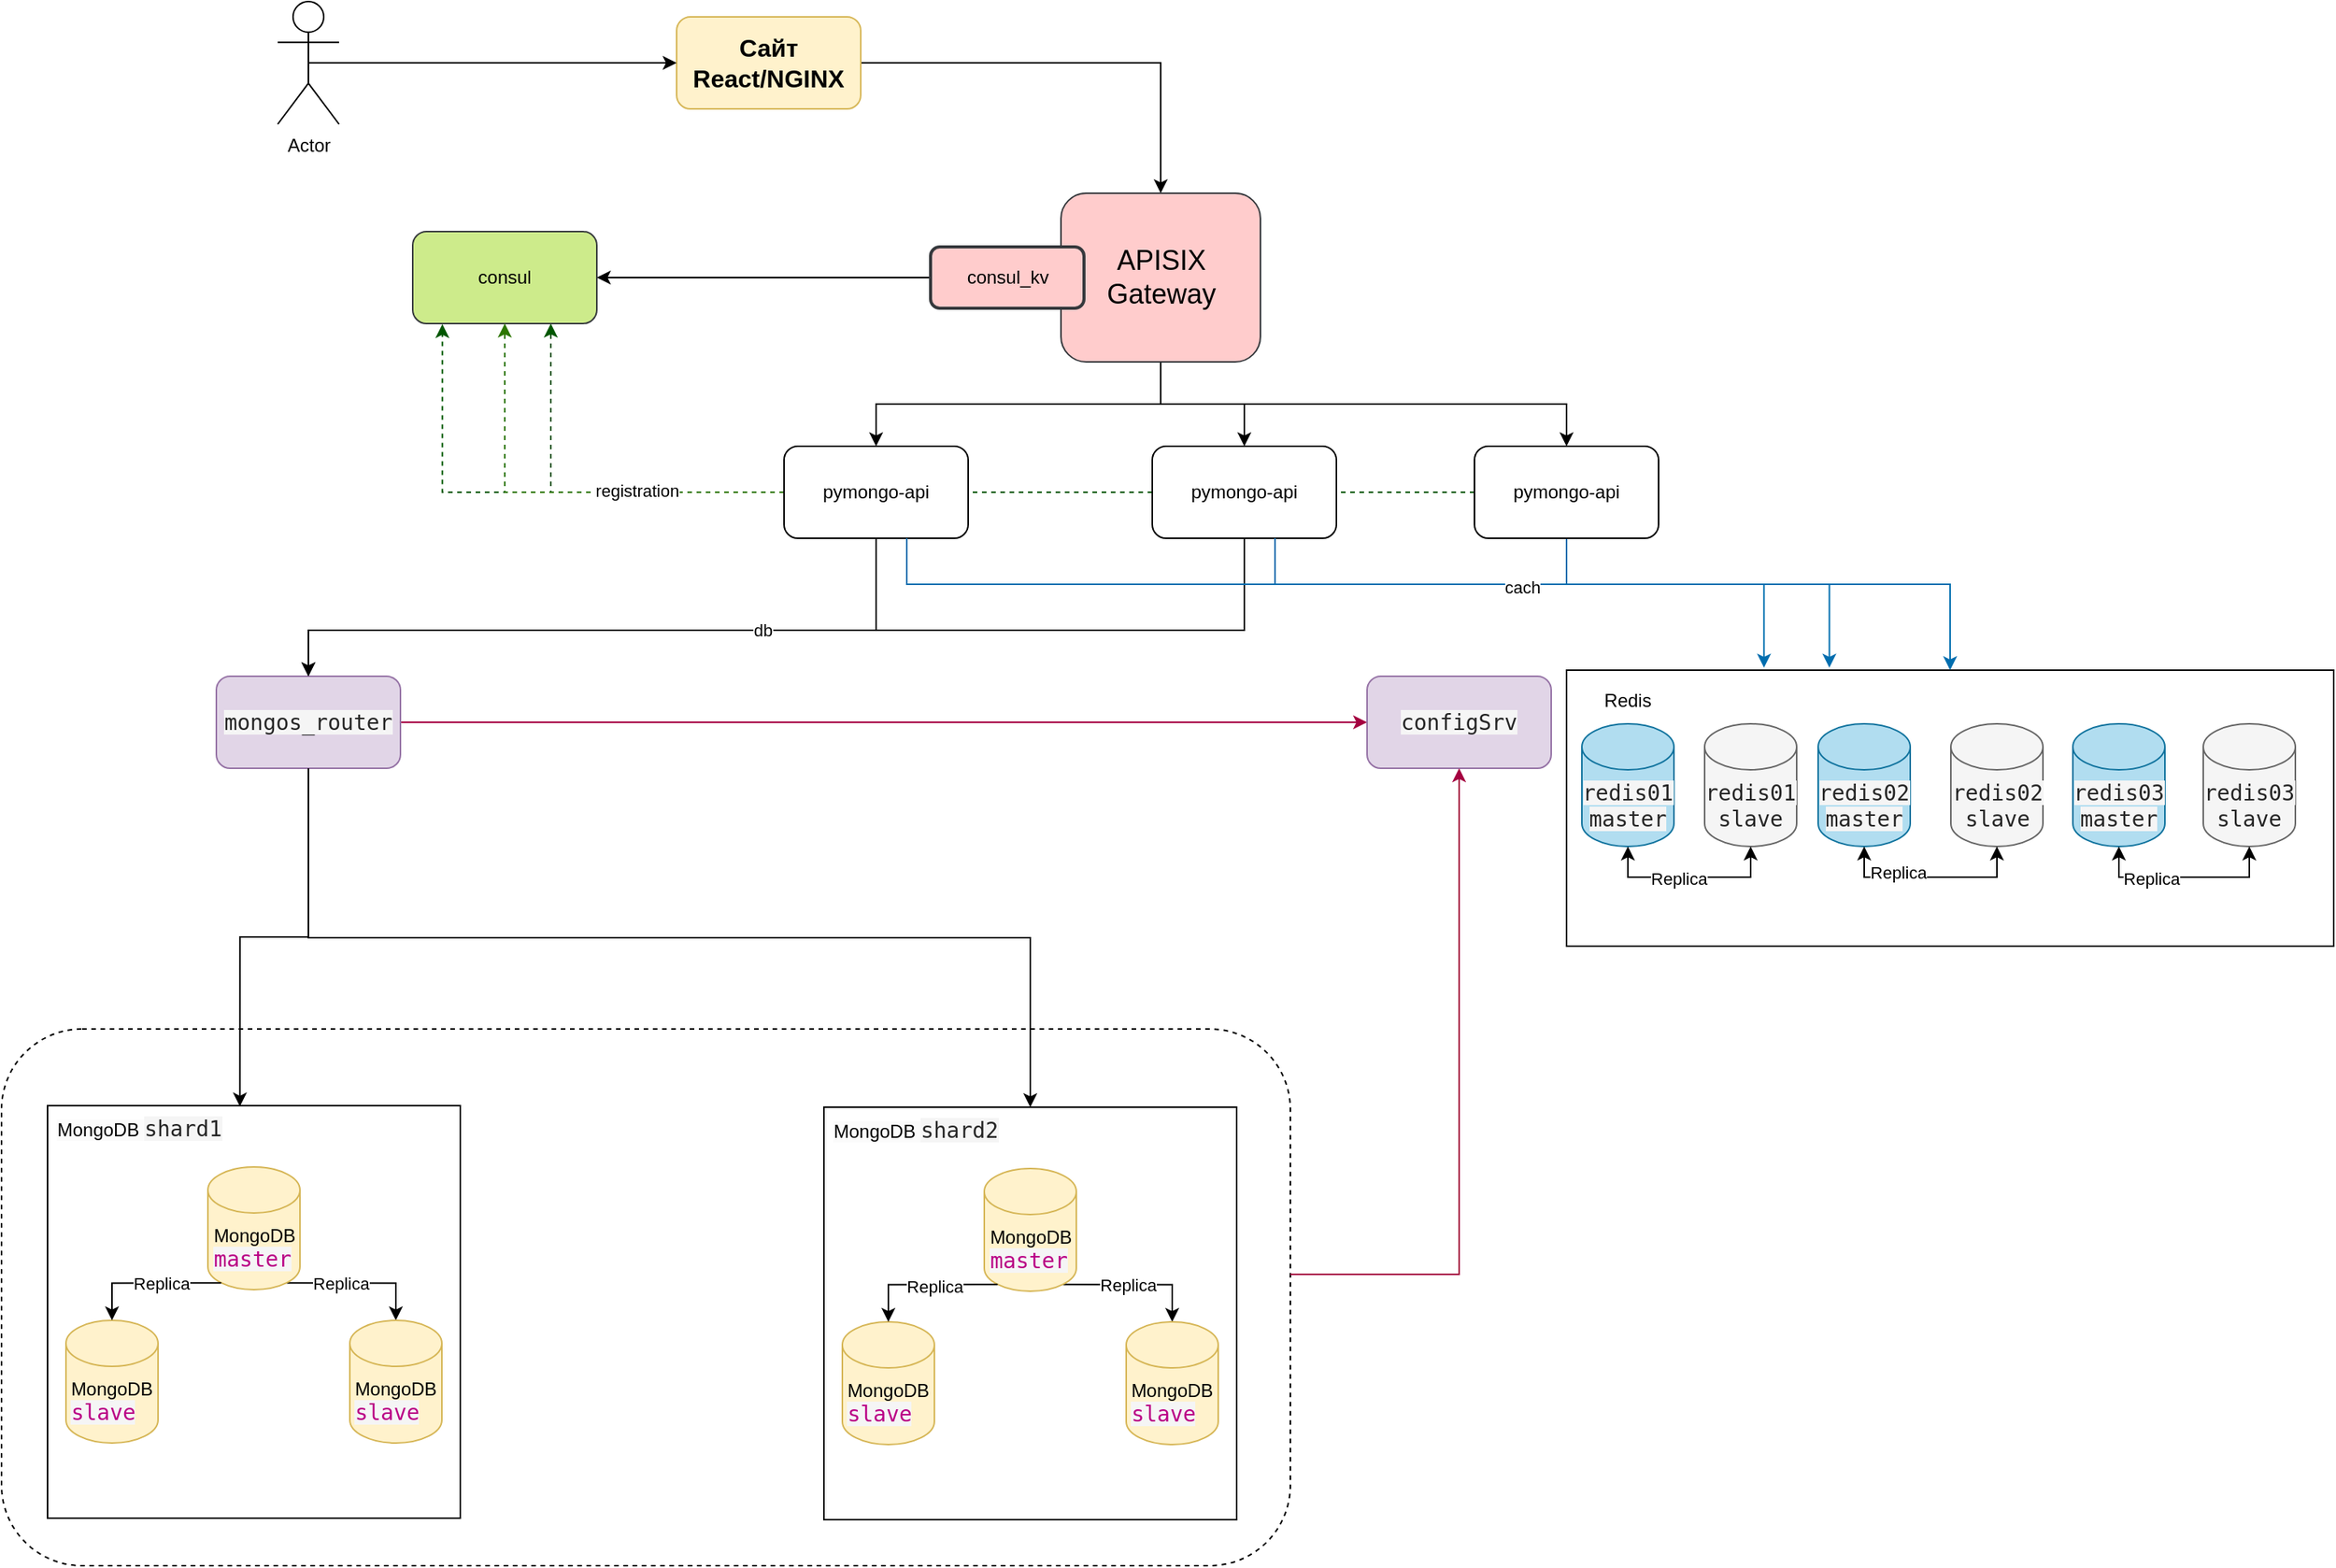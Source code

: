 <mxfile version="24.2.5" type="device">
  <diagram name="Задание 5. Service Discovery и балансировка с API Gateway" id="KWE8-HjRpRNbmHuJE9ap">
    <mxGraphModel dx="2074" dy="36" grid="1" gridSize="10" guides="1" tooltips="1" connect="1" arrows="1" fold="1" page="1" pageScale="1" pageWidth="827" pageHeight="1169" math="0" shadow="0">
      <root>
        <mxCell id="0" />
        <mxCell id="1" parent="0" />
        <mxCell id="TSQBkJ3ogUV4XWMJtMO1-18" style="edgeStyle=orthogonalEdgeStyle;rounded=0;orthogonalLoop=1;jettySize=auto;html=1;exitX=0;exitY=0.5;exitDx=0;exitDy=0;entryX=0.161;entryY=1.006;entryDx=0;entryDy=0;entryPerimeter=0;fillColor=#008a00;strokeColor=#005700;dashed=1;" edge="1" parent="1" source="TSQBkJ3ogUV4XWMJtMO1-12" target="VoNTCJjImDjjWkGCbd1Q-83">
          <mxGeometry relative="1" as="geometry" />
        </mxCell>
        <mxCell id="PmUecQSYKrMx3VrciUSt-37" style="edgeStyle=orthogonalEdgeStyle;rounded=0;orthogonalLoop=1;jettySize=auto;html=1;exitX=0;exitY=0.5;exitDx=0;exitDy=0;entryX=0.75;entryY=1;entryDx=0;entryDy=0;fillColor=#008a00;strokeColor=#005700;dashed=1;" parent="1" source="PmUecQSYKrMx3VrciUSt-27" target="VoNTCJjImDjjWkGCbd1Q-83" edge="1">
          <mxGeometry relative="1" as="geometry" />
        </mxCell>
        <mxCell id="VoNTCJjImDjjWkGCbd1Q-83" value="consul" style="rounded=1;whiteSpace=wrap;html=1;fillColor=#cdeb8b;strokeColor=#36393d;" parent="1" vertex="1">
          <mxGeometry x="358" y="1420" width="120" height="60" as="geometry" />
        </mxCell>
        <mxCell id="VoNTCJjImDjjWkGCbd1Q-88" style="edgeStyle=orthogonalEdgeStyle;rounded=0;orthogonalLoop=1;jettySize=auto;html=1;exitX=0.5;exitY=0;exitDx=0;exitDy=0;entryX=1;entryY=0.5;entryDx=0;entryDy=0;startArrow=classic;startFill=1;endArrow=none;endFill=0;" parent="1" source="VoNTCJjImDjjWkGCbd1Q-84" target="VoNTCJjImDjjWkGCbd1Q-86" edge="1">
          <mxGeometry relative="1" as="geometry" />
        </mxCell>
        <mxCell id="PmUecQSYKrMx3VrciUSt-29" style="edgeStyle=orthogonalEdgeStyle;rounded=0;orthogonalLoop=1;jettySize=auto;html=1;exitX=0.5;exitY=1;exitDx=0;exitDy=0;entryX=0.5;entryY=0;entryDx=0;entryDy=0;" parent="1" source="VoNTCJjImDjjWkGCbd1Q-84" target="PmUecQSYKrMx3VrciUSt-26" edge="1">
          <mxGeometry relative="1" as="geometry" />
        </mxCell>
        <mxCell id="PmUecQSYKrMx3VrciUSt-30" style="edgeStyle=orthogonalEdgeStyle;rounded=0;orthogonalLoop=1;jettySize=auto;html=1;exitX=0.5;exitY=1;exitDx=0;exitDy=0;entryX=0.5;entryY=0;entryDx=0;entryDy=0;" parent="1" source="VoNTCJjImDjjWkGCbd1Q-84" target="PmUecQSYKrMx3VrciUSt-27" edge="1">
          <mxGeometry relative="1" as="geometry" />
        </mxCell>
        <mxCell id="TSQBkJ3ogUV4XWMJtMO1-13" style="edgeStyle=orthogonalEdgeStyle;rounded=0;orthogonalLoop=1;jettySize=auto;html=1;exitX=0.5;exitY=1;exitDx=0;exitDy=0;entryX=0.5;entryY=0;entryDx=0;entryDy=0;" edge="1" parent="1" source="VoNTCJjImDjjWkGCbd1Q-84" target="TSQBkJ3ogUV4XWMJtMO1-12">
          <mxGeometry relative="1" as="geometry" />
        </mxCell>
        <mxCell id="VoNTCJjImDjjWkGCbd1Q-84" value="&lt;span style=&quot;font-family: &amp;quot;YS Text&amp;quot;, Arial, Helvetica, sans-serif; font-size: 18px; text-align: start; white-space-collapse: preserve;&quot;&gt;APISIX Gateway&lt;/span&gt;" style="rounded=1;whiteSpace=wrap;html=1;fillColor=#ffcccc;strokeColor=#36393d;" parent="1" vertex="1">
          <mxGeometry x="780.5" y="1395" width="130" height="110" as="geometry" />
        </mxCell>
        <mxCell id="VoNTCJjImDjjWkGCbd1Q-93" style="edgeStyle=orthogonalEdgeStyle;rounded=0;orthogonalLoop=1;jettySize=auto;html=1;exitX=0;exitY=0.5;exitDx=0;exitDy=0;entryX=1;entryY=0.5;entryDx=0;entryDy=0;" parent="1" source="VoNTCJjImDjjWkGCbd1Q-85" target="VoNTCJjImDjjWkGCbd1Q-83" edge="1">
          <mxGeometry relative="1" as="geometry" />
        </mxCell>
        <mxCell id="VoNTCJjImDjjWkGCbd1Q-85" value="consul_kv" style="rounded=1;whiteSpace=wrap;html=1;fillColor=#ffcccc;strokeColor=#36393d;strokeWidth=2;" parent="1" vertex="1">
          <mxGeometry x="695.5" y="1430" width="100" height="40" as="geometry" />
        </mxCell>
        <mxCell id="VoNTCJjImDjjWkGCbd1Q-86" value="&lt;font style=&quot;font-size: 16px;&quot;&gt;&lt;b&gt;Сайт&lt;/b&gt;&lt;/font&gt;&lt;div style=&quot;font-size: 16px;&quot;&gt;&lt;font style=&quot;font-size: 16px;&quot;&gt;&lt;b&gt;React/NGINX&lt;/b&gt;&lt;/font&gt;&lt;/div&gt;" style="rounded=1;whiteSpace=wrap;html=1;fillColor=#fff2cc;strokeColor=#d6b656;" parent="1" vertex="1">
          <mxGeometry x="530" y="1280" width="120" height="60" as="geometry" />
        </mxCell>
        <mxCell id="VoNTCJjImDjjWkGCbd1Q-95" style="edgeStyle=orthogonalEdgeStyle;rounded=0;orthogonalLoop=1;jettySize=auto;html=1;exitX=0.5;exitY=0.5;exitDx=0;exitDy=0;exitPerimeter=0;entryX=0;entryY=0.5;entryDx=0;entryDy=0;" parent="1" source="VoNTCJjImDjjWkGCbd1Q-94" target="VoNTCJjImDjjWkGCbd1Q-86" edge="1">
          <mxGeometry relative="1" as="geometry" />
        </mxCell>
        <mxCell id="VoNTCJjImDjjWkGCbd1Q-94" value="Actor" style="shape=umlActor;verticalLabelPosition=bottom;verticalAlign=top;html=1;outlineConnect=0;" parent="1" vertex="1">
          <mxGeometry x="270" y="1270" width="40" height="80" as="geometry" />
        </mxCell>
        <mxCell id="PmUecQSYKrMx3VrciUSt-1" value="" style="rounded=1;whiteSpace=wrap;html=1;dashed=1;" parent="1" vertex="1">
          <mxGeometry x="90" y="1940" width="840" height="350" as="geometry" />
        </mxCell>
        <mxCell id="PmUecQSYKrMx3VrciUSt-2" value="" style="whiteSpace=wrap;html=1;aspect=fixed;" parent="1" vertex="1">
          <mxGeometry x="626" y="1991" width="269" height="269" as="geometry" />
        </mxCell>
        <mxCell id="PmUecQSYKrMx3VrciUSt-3" value="" style="whiteSpace=wrap;html=1;aspect=fixed;" parent="1" vertex="1">
          <mxGeometry x="120" y="1990" width="269" height="269" as="geometry" />
        </mxCell>
        <mxCell id="PmUecQSYKrMx3VrciUSt-4" style="edgeStyle=orthogonalEdgeStyle;rounded=0;orthogonalLoop=1;jettySize=auto;html=1;exitX=1;exitY=0.5;exitDx=0;exitDy=0;fillColor=#d80073;strokeColor=#A50040;" parent="1" source="PmUecQSYKrMx3VrciUSt-6" target="PmUecQSYKrMx3VrciUSt-7" edge="1">
          <mxGeometry relative="1" as="geometry" />
        </mxCell>
        <mxCell id="PmUecQSYKrMx3VrciUSt-5" style="edgeStyle=orthogonalEdgeStyle;rounded=0;orthogonalLoop=1;jettySize=auto;html=1;exitX=0.5;exitY=1;exitDx=0;exitDy=0;entryX=0.5;entryY=0;entryDx=0;entryDy=0;" parent="1" source="PmUecQSYKrMx3VrciUSt-6" target="PmUecQSYKrMx3VrciUSt-2" edge="1">
          <mxGeometry relative="1" as="geometry" />
        </mxCell>
        <mxCell id="PmUecQSYKrMx3VrciUSt-6" value="&lt;span style=&quot;color: rgba(0, 0, 0, 0.85); font-family: Menlo, &amp;quot;Ubuntu Mono&amp;quot;, consolas, source-code-pro, monospace; font-size: 14px; text-align: start; white-space: pre; background-color: rgb(245, 245, 245);&quot;&gt;mongos_router&lt;/span&gt;" style="rounded=1;whiteSpace=wrap;html=1;fillColor=#e1d5e7;strokeColor=#9673a6;" parent="1" vertex="1">
          <mxGeometry x="230" y="1710" width="120" height="60" as="geometry" />
        </mxCell>
        <mxCell id="PmUecQSYKrMx3VrciUSt-7" value="&lt;span style=&quot;color: rgba(0, 0, 0, 0.85); font-family: Menlo, &amp;quot;Ubuntu Mono&amp;quot;, consolas, source-code-pro, monospace; font-size: 14px; text-align: start; white-space: pre; background-color: rgb(245, 245, 245);&quot;&gt;configSrv&lt;/span&gt;" style="rounded=1;whiteSpace=wrap;html=1;fillColor=#e1d5e7;strokeColor=#9673a6;" parent="1" vertex="1">
          <mxGeometry x="980" y="1710" width="120" height="60" as="geometry" />
        </mxCell>
        <mxCell id="PmUecQSYKrMx3VrciUSt-8" value="&lt;br&gt;&lt;br style=&quot;forced-color-adjust: none; color: rgb(0, 0, 0); font-family: Helvetica; font-size: 12px; font-style: normal; font-variant-ligatures: normal; font-variant-caps: normal; font-weight: 400; letter-spacing: normal; orphans: 2; text-align: center; text-indent: 0px; text-transform: none; widows: 2; word-spacing: 0px; -webkit-text-stroke-width: 0px; white-space: normal; background-color: rgb(251, 251, 251); text-decoration-thickness: initial; text-decoration-style: initial; text-decoration-color: initial;&quot;&gt;&lt;span style=&quot;forced-color-adjust: none; color: rgb(0, 0, 0); font-family: Helvetica; font-size: 12px; font-style: normal; font-variant-ligatures: normal; font-variant-caps: normal; font-weight: 400; letter-spacing: normal; orphans: 2; text-align: center; text-indent: 0px; text-transform: none; widows: 2; word-spacing: 0px; -webkit-text-stroke-width: 0px; white-space: normal; text-decoration-thickness: initial; text-decoration-style: initial; text-decoration-color: initial; background-color: rgb(251, 251, 251); float: none; display: inline !important;&quot;&gt;MongoDB&amp;nbsp;&lt;span style=&quot;background-color: rgb(245, 245, 245); color: rgba(0, 0, 0, 0.85); font-family: Menlo, &amp;quot;Ubuntu Mono&amp;quot;, consolas, source-code-pro, monospace; font-size: 14px; text-align: start; white-space: pre;&quot;&gt;shard1&lt;/span&gt;&lt;br&gt;&lt;/span&gt;&lt;br style=&quot;forced-color-adjust: none; color: rgb(0, 0, 0); font-family: Helvetica; font-size: 12px; font-style: normal; font-variant-ligatures: normal; font-variant-caps: normal; font-weight: 400; letter-spacing: normal; orphans: 2; text-align: center; text-indent: 0px; text-transform: none; widows: 2; word-spacing: 0px; -webkit-text-stroke-width: 0px; white-space: normal; background-color: rgb(251, 251, 251); text-decoration-thickness: initial; text-decoration-style: initial; text-decoration-color: initial;&quot;&gt;&lt;div&gt;&lt;br/&gt;&lt;/div&gt;" style="text;html=1;align=center;verticalAlign=middle;whiteSpace=wrap;rounded=0;" parent="1" vertex="1">
          <mxGeometry x="150" y="1990" width="60" height="30" as="geometry" />
        </mxCell>
        <mxCell id="PmUecQSYKrMx3VrciUSt-9" style="edgeStyle=orthogonalEdgeStyle;rounded=0;orthogonalLoop=1;jettySize=auto;html=1;exitX=0.855;exitY=1;exitDx=0;exitDy=-4.35;exitPerimeter=0;" parent="1" source="PmUecQSYKrMx3VrciUSt-11" target="PmUecQSYKrMx3VrciUSt-12" edge="1">
          <mxGeometry relative="1" as="geometry" />
        </mxCell>
        <mxCell id="PmUecQSYKrMx3VrciUSt-10" value="Replica" style="edgeLabel;html=1;align=center;verticalAlign=middle;resizable=0;points=[];" parent="PmUecQSYKrMx3VrciUSt-9" vertex="1" connectable="0">
          <mxGeometry x="-0.263" relative="1" as="geometry">
            <mxPoint as="offset" />
          </mxGeometry>
        </mxCell>
        <mxCell id="PmUecQSYKrMx3VrciUSt-11" value="MongoDB&lt;div style=&quot;text-align: start;&quot;&gt;&lt;font face=&quot;Menlo, Ubuntu Mono, consolas, source-code-pro, monospace&quot; color=&quot;rgba(0, 0, 0, 0.85)&quot;&gt;&lt;span style=&quot;font-size: 14px; white-space: pre; background-color: rgb(245, 245, 245);&quot;&gt;master&lt;/span&gt;&lt;/font&gt;&lt;/div&gt;" style="shape=cylinder3;whiteSpace=wrap;html=1;boundedLbl=1;backgroundOutline=1;size=15;fillColor=#fff2cc;strokeColor=#d6b656;" parent="1" vertex="1">
          <mxGeometry x="224.5" y="2030" width="60" height="80" as="geometry" />
        </mxCell>
        <mxCell id="PmUecQSYKrMx3VrciUSt-12" value="MongoDB&lt;div style=&quot;text-align: start;&quot;&gt;&lt;font face=&quot;Menlo, Ubuntu Mono, consolas, source-code-pro, monospace&quot; color=&quot;rgba(0, 0, 0, 0.85)&quot;&gt;&lt;span style=&quot;font-size: 14px; white-space: pre; background-color: rgb(245, 245, 245);&quot;&gt;slave&lt;/span&gt;&lt;/font&gt;&lt;/div&gt;" style="shape=cylinder3;whiteSpace=wrap;html=1;boundedLbl=1;backgroundOutline=1;size=15;fillColor=#fff2cc;strokeColor=#d6b656;" parent="1" vertex="1">
          <mxGeometry x="317" y="2130" width="60" height="80" as="geometry" />
        </mxCell>
        <mxCell id="PmUecQSYKrMx3VrciUSt-13" value="MongoDB&lt;div style=&quot;text-align: start;&quot;&gt;&lt;font face=&quot;Menlo, Ubuntu Mono, consolas, source-code-pro, monospace&quot; color=&quot;rgba(0, 0, 0, 0.85)&quot;&gt;&lt;span style=&quot;font-size: 14px; white-space: pre; background-color: rgb(245, 245, 245);&quot;&gt;slave&lt;/span&gt;&lt;/font&gt;&lt;/div&gt;" style="shape=cylinder3;whiteSpace=wrap;html=1;boundedLbl=1;backgroundOutline=1;size=15;fillColor=#fff2cc;strokeColor=#d6b656;" parent="1" vertex="1">
          <mxGeometry x="132" y="2130" width="60" height="80" as="geometry" />
        </mxCell>
        <mxCell id="PmUecQSYKrMx3VrciUSt-14" style="edgeStyle=orthogonalEdgeStyle;rounded=0;orthogonalLoop=1;jettySize=auto;html=1;exitX=0.145;exitY=1;exitDx=0;exitDy=-4.35;exitPerimeter=0;entryX=0.5;entryY=0;entryDx=0;entryDy=0;entryPerimeter=0;" parent="1" source="PmUecQSYKrMx3VrciUSt-11" target="PmUecQSYKrMx3VrciUSt-13" edge="1">
          <mxGeometry relative="1" as="geometry" />
        </mxCell>
        <mxCell id="PmUecQSYKrMx3VrciUSt-15" value="Replica" style="edgeLabel;html=1;align=center;verticalAlign=middle;resizable=0;points=[];" parent="PmUecQSYKrMx3VrciUSt-14" vertex="1" connectable="0">
          <mxGeometry x="-0.179" relative="1" as="geometry">
            <mxPoint as="offset" />
          </mxGeometry>
        </mxCell>
        <mxCell id="PmUecQSYKrMx3VrciUSt-16" value="&lt;br&gt;&lt;br style=&quot;forced-color-adjust: none; color: rgb(0, 0, 0); font-family: Helvetica; font-size: 12px; font-style: normal; font-variant-ligatures: normal; font-variant-caps: normal; font-weight: 400; letter-spacing: normal; orphans: 2; text-align: center; text-indent: 0px; text-transform: none; widows: 2; word-spacing: 0px; -webkit-text-stroke-width: 0px; white-space: normal; background-color: rgb(251, 251, 251); text-decoration-thickness: initial; text-decoration-style: initial; text-decoration-color: initial;&quot;&gt;&lt;span style=&quot;forced-color-adjust: none; color: rgb(0, 0, 0); font-family: Helvetica; font-size: 12px; font-style: normal; font-variant-ligatures: normal; font-variant-caps: normal; font-weight: 400; letter-spacing: normal; orphans: 2; text-align: center; text-indent: 0px; text-transform: none; widows: 2; word-spacing: 0px; -webkit-text-stroke-width: 0px; white-space: normal; text-decoration-thickness: initial; text-decoration-style: initial; text-decoration-color: initial; background-color: rgb(251, 251, 251); float: none; display: inline !important;&quot;&gt;MongoDB&amp;nbsp;&lt;span style=&quot;background-color: rgb(245, 245, 245); color: rgba(0, 0, 0, 0.85); font-family: Menlo, &amp;quot;Ubuntu Mono&amp;quot;, consolas, source-code-pro, monospace; font-size: 14px; text-align: start; white-space: pre;&quot;&gt;shard2&lt;/span&gt;&lt;br&gt;&lt;/span&gt;&lt;br style=&quot;forced-color-adjust: none; color: rgb(0, 0, 0); font-family: Helvetica; font-size: 12px; font-style: normal; font-variant-ligatures: normal; font-variant-caps: normal; font-weight: 400; letter-spacing: normal; orphans: 2; text-align: center; text-indent: 0px; text-transform: none; widows: 2; word-spacing: 0px; -webkit-text-stroke-width: 0px; white-space: normal; background-color: rgb(251, 251, 251); text-decoration-thickness: initial; text-decoration-style: initial; text-decoration-color: initial;&quot;&gt;&lt;div&gt;&lt;br&gt;&lt;/div&gt;" style="text;html=1;align=center;verticalAlign=middle;whiteSpace=wrap;rounded=0;" parent="1" vertex="1">
          <mxGeometry x="656" y="1991" width="60" height="30" as="geometry" />
        </mxCell>
        <mxCell id="PmUecQSYKrMx3VrciUSt-17" style="edgeStyle=orthogonalEdgeStyle;rounded=0;orthogonalLoop=1;jettySize=auto;html=1;exitX=0.855;exitY=1;exitDx=0;exitDy=-4.35;exitPerimeter=0;" parent="1" source="PmUecQSYKrMx3VrciUSt-19" target="PmUecQSYKrMx3VrciUSt-20" edge="1">
          <mxGeometry relative="1" as="geometry" />
        </mxCell>
        <mxCell id="PmUecQSYKrMx3VrciUSt-18" value="Replica" style="edgeLabel;html=1;align=center;verticalAlign=middle;resizable=0;points=[];" parent="PmUecQSYKrMx3VrciUSt-17" vertex="1" connectable="0">
          <mxGeometry x="-0.116" relative="1" as="geometry">
            <mxPoint as="offset" />
          </mxGeometry>
        </mxCell>
        <mxCell id="PmUecQSYKrMx3VrciUSt-19" value="MongoDB&lt;div style=&quot;text-align: start;&quot;&gt;&lt;font face=&quot;Menlo, Ubuntu Mono, consolas, source-code-pro, monospace&quot; color=&quot;rgba(0, 0, 0, 0.85)&quot;&gt;&lt;span style=&quot;font-size: 14px; white-space: pre; background-color: rgb(245, 245, 245);&quot;&gt;master&lt;/span&gt;&lt;/font&gt;&lt;/div&gt;" style="shape=cylinder3;whiteSpace=wrap;html=1;boundedLbl=1;backgroundOutline=1;size=15;fillColor=#fff2cc;strokeColor=#d6b656;" parent="1" vertex="1">
          <mxGeometry x="730.5" y="2031" width="60" height="80" as="geometry" />
        </mxCell>
        <mxCell id="PmUecQSYKrMx3VrciUSt-20" value="MongoDB&lt;div style=&quot;text-align: start;&quot;&gt;&lt;font face=&quot;Menlo, Ubuntu Mono, consolas, source-code-pro, monospace&quot; color=&quot;rgba(0, 0, 0, 0.85)&quot;&gt;&lt;span style=&quot;font-size: 14px; white-space: pre; background-color: rgb(245, 245, 245);&quot;&gt;slave&lt;/span&gt;&lt;/font&gt;&lt;/div&gt;" style="shape=cylinder3;whiteSpace=wrap;html=1;boundedLbl=1;backgroundOutline=1;size=15;fillColor=#fff2cc;strokeColor=#d6b656;" parent="1" vertex="1">
          <mxGeometry x="823" y="2131" width="60" height="80" as="geometry" />
        </mxCell>
        <mxCell id="PmUecQSYKrMx3VrciUSt-21" value="MongoDB&lt;div style=&quot;text-align: start;&quot;&gt;&lt;font face=&quot;Menlo, Ubuntu Mono, consolas, source-code-pro, monospace&quot; color=&quot;rgba(0, 0, 0, 0.85)&quot;&gt;&lt;span style=&quot;font-size: 14px; white-space: pre; background-color: rgb(245, 245, 245);&quot;&gt;slave&lt;/span&gt;&lt;/font&gt;&lt;/div&gt;" style="shape=cylinder3;whiteSpace=wrap;html=1;boundedLbl=1;backgroundOutline=1;size=15;fillColor=#fff2cc;strokeColor=#d6b656;" parent="1" vertex="1">
          <mxGeometry x="638" y="2131" width="60" height="80" as="geometry" />
        </mxCell>
        <mxCell id="PmUecQSYKrMx3VrciUSt-22" style="edgeStyle=orthogonalEdgeStyle;rounded=0;orthogonalLoop=1;jettySize=auto;html=1;exitX=0.145;exitY=1;exitDx=0;exitDy=-4.35;exitPerimeter=0;entryX=0.5;entryY=0;entryDx=0;entryDy=0;entryPerimeter=0;" parent="1" source="PmUecQSYKrMx3VrciUSt-19" target="PmUecQSYKrMx3VrciUSt-21" edge="1">
          <mxGeometry relative="1" as="geometry" />
        </mxCell>
        <mxCell id="PmUecQSYKrMx3VrciUSt-23" value="Replica" style="edgeLabel;html=1;align=center;verticalAlign=middle;resizable=0;points=[];" parent="PmUecQSYKrMx3VrciUSt-22" vertex="1" connectable="0">
          <mxGeometry x="-0.137" y="1" relative="1" as="geometry">
            <mxPoint as="offset" />
          </mxGeometry>
        </mxCell>
        <mxCell id="PmUecQSYKrMx3VrciUSt-24" style="edgeStyle=orthogonalEdgeStyle;rounded=0;orthogonalLoop=1;jettySize=auto;html=1;exitX=0.5;exitY=1;exitDx=0;exitDy=0;entryX=0.466;entryY=0.002;entryDx=0;entryDy=0;entryPerimeter=0;" parent="1" source="PmUecQSYKrMx3VrciUSt-6" target="PmUecQSYKrMx3VrciUSt-3" edge="1">
          <mxGeometry relative="1" as="geometry" />
        </mxCell>
        <mxCell id="PmUecQSYKrMx3VrciUSt-25" style="edgeStyle=orthogonalEdgeStyle;rounded=0;orthogonalLoop=1;jettySize=auto;html=1;exitX=1;exitY=0.457;exitDx=0;exitDy=0;fillColor=#d80073;strokeColor=#A50040;exitPerimeter=0;entryX=0.5;entryY=1;entryDx=0;entryDy=0;" parent="1" source="PmUecQSYKrMx3VrciUSt-1" target="PmUecQSYKrMx3VrciUSt-7" edge="1">
          <mxGeometry relative="1" as="geometry">
            <mxPoint x="956" y="2100" as="sourcePoint" />
            <mxPoint x="1586" y="2100" as="targetPoint" />
          </mxGeometry>
        </mxCell>
        <mxCell id="PmUecQSYKrMx3VrciUSt-31" style="edgeStyle=orthogonalEdgeStyle;rounded=0;orthogonalLoop=1;jettySize=auto;html=1;exitX=0.5;exitY=1;exitDx=0;exitDy=0;entryX=0.5;entryY=0;entryDx=0;entryDy=0;" parent="1" source="PmUecQSYKrMx3VrciUSt-26" target="PmUecQSYKrMx3VrciUSt-6" edge="1">
          <mxGeometry relative="1" as="geometry">
            <Array as="points">
              <mxPoint x="660" y="1680" />
              <mxPoint x="290" y="1680" />
            </Array>
          </mxGeometry>
        </mxCell>
        <mxCell id="PmUecQSYKrMx3VrciUSt-36" style="edgeStyle=orthogonalEdgeStyle;rounded=0;orthogonalLoop=1;jettySize=auto;html=1;exitX=0;exitY=0.5;exitDx=0;exitDy=0;entryX=0.5;entryY=1;entryDx=0;entryDy=0;fillColor=#60a917;strokeColor=#2D7600;dashed=1;" parent="1" source="PmUecQSYKrMx3VrciUSt-26" target="VoNTCJjImDjjWkGCbd1Q-83" edge="1">
          <mxGeometry relative="1" as="geometry" />
        </mxCell>
        <mxCell id="PmUecQSYKrMx3VrciUSt-40" value="registration" style="edgeLabel;html=1;align=center;verticalAlign=middle;resizable=0;points=[];" parent="PmUecQSYKrMx3VrciUSt-36" vertex="1" connectable="0">
          <mxGeometry x="-0.343" y="-1" relative="1" as="geometry">
            <mxPoint as="offset" />
          </mxGeometry>
        </mxCell>
        <mxCell id="PmUecQSYKrMx3VrciUSt-26" value="pymongo-api" style="rounded=1;whiteSpace=wrap;html=1;" parent="1" vertex="1">
          <mxGeometry x="600" y="1560" width="120" height="60" as="geometry" />
        </mxCell>
        <mxCell id="PmUecQSYKrMx3VrciUSt-32" style="edgeStyle=orthogonalEdgeStyle;rounded=0;orthogonalLoop=1;jettySize=auto;html=1;exitX=0.5;exitY=1;exitDx=0;exitDy=0;entryX=0.5;entryY=0;entryDx=0;entryDy=0;" parent="1" source="PmUecQSYKrMx3VrciUSt-27" target="PmUecQSYKrMx3VrciUSt-6" edge="1">
          <mxGeometry relative="1" as="geometry">
            <Array as="points">
              <mxPoint x="900" y="1680" />
              <mxPoint x="290" y="1680" />
            </Array>
          </mxGeometry>
        </mxCell>
        <mxCell id="PmUecQSYKrMx3VrciUSt-39" value="db" style="edgeLabel;html=1;align=center;verticalAlign=middle;resizable=0;points=[];" parent="PmUecQSYKrMx3VrciUSt-32" vertex="1" connectable="0">
          <mxGeometry x="0.069" relative="1" as="geometry">
            <mxPoint as="offset" />
          </mxGeometry>
        </mxCell>
        <mxCell id="PmUecQSYKrMx3VrciUSt-27" value="pymongo-api" style="rounded=1;whiteSpace=wrap;html=1;" parent="1" vertex="1">
          <mxGeometry x="840" y="1560" width="120" height="60" as="geometry" />
        </mxCell>
        <mxCell id="PmUecQSYKrMx3VrciUSt-33" style="edgeStyle=orthogonalEdgeStyle;rounded=0;orthogonalLoop=1;jettySize=auto;html=1;entryX=0.855;entryY=0;entryDx=0;entryDy=4.35;entryPerimeter=0;fillColor=#1ba1e2;strokeColor=#006EAF;" parent="1" edge="1">
          <mxGeometry relative="1" as="geometry">
            <mxPoint x="920" y="1620" as="sourcePoint" />
            <Array as="points">
              <mxPoint x="920" y="1650" />
              <mxPoint x="1281" y="1650" />
            </Array>
            <mxPoint x="1281.3" y="1704.35" as="targetPoint" />
          </mxGeometry>
        </mxCell>
        <mxCell id="PmUecQSYKrMx3VrciUSt-34" style="edgeStyle=orthogonalEdgeStyle;rounded=0;orthogonalLoop=1;jettySize=auto;html=1;entryX=0.145;entryY=0;entryDx=0;entryDy=4.35;entryPerimeter=0;fillColor=#1ba1e2;strokeColor=#006EAF;" parent="1" edge="1">
          <mxGeometry relative="1" as="geometry">
            <mxPoint x="680" y="1620" as="sourcePoint" />
            <Array as="points">
              <mxPoint x="680" y="1620" />
              <mxPoint x="680" y="1650" />
              <mxPoint x="1239" y="1650" />
            </Array>
            <mxPoint x="1238.7" y="1704.35" as="targetPoint" />
          </mxGeometry>
        </mxCell>
        <mxCell id="PmUecQSYKrMx3VrciUSt-38" value="cach" style="edgeLabel;html=1;align=center;verticalAlign=middle;resizable=0;points=[];" parent="PmUecQSYKrMx3VrciUSt-34" vertex="1" connectable="0">
          <mxGeometry x="0.341" y="-2" relative="1" as="geometry">
            <mxPoint as="offset" />
          </mxGeometry>
        </mxCell>
        <mxCell id="TSQBkJ3ogUV4XWMJtMO1-1" value="" style="rounded=0;whiteSpace=wrap;html=1;" vertex="1" parent="1">
          <mxGeometry x="1110" y="1706" width="500" height="180" as="geometry" />
        </mxCell>
        <mxCell id="TSQBkJ3ogUV4XWMJtMO1-2" value="&lt;span style=&quot;color: rgba(0, 0, 0, 0.85); font-family: Menlo, &amp;quot;Ubuntu Mono&amp;quot;, consolas, source-code-pro, monospace; font-size: 14px; text-align: start; white-space: pre; background-color: rgb(245, 245, 245);&quot;&gt;redis01&lt;/span&gt;&lt;div&gt;&lt;span style=&quot;color: rgba(0, 0, 0, 0.85); font-family: Menlo, &amp;quot;Ubuntu Mono&amp;quot;, consolas, source-code-pro, monospace; font-size: 14px; text-align: start; white-space: pre; background-color: rgb(245, 245, 245);&quot;&gt;master&lt;/span&gt;&lt;/div&gt;" style="shape=cylinder3;whiteSpace=wrap;html=1;boundedLbl=1;backgroundOutline=1;size=15;fillColor=#b1ddf0;strokeColor=#10739e;" vertex="1" parent="1">
          <mxGeometry x="1120" y="1741" width="60" height="80" as="geometry" />
        </mxCell>
        <mxCell id="TSQBkJ3ogUV4XWMJtMO1-3" value="&lt;span style=&quot;color: rgba(0, 0, 0, 0.85); font-family: Menlo, &amp;quot;Ubuntu Mono&amp;quot;, consolas, source-code-pro, monospace; font-size: 14px; text-align: start; white-space: pre; background-color: rgb(245, 245, 245);&quot;&gt;redis02&lt;/span&gt;&lt;div&gt;&lt;span style=&quot;color: rgba(0, 0, 0, 0.85); font-family: Menlo, &amp;quot;Ubuntu Mono&amp;quot;, consolas, source-code-pro, monospace; font-size: 14px; text-align: start; white-space: pre; background-color: rgb(245, 245, 245);&quot;&gt;master&lt;/span&gt;&lt;/div&gt;" style="shape=cylinder3;whiteSpace=wrap;html=1;boundedLbl=1;backgroundOutline=1;size=15;fillColor=#b1ddf0;strokeColor=#10739e;" vertex="1" parent="1">
          <mxGeometry x="1274" y="1741" width="60" height="80" as="geometry" />
        </mxCell>
        <mxCell id="TSQBkJ3ogUV4XWMJtMO1-4" value="&lt;span style=&quot;color: rgba(0, 0, 0, 0.85); font-family: Menlo, &amp;quot;Ubuntu Mono&amp;quot;, consolas, source-code-pro, monospace; font-size: 14px; text-align: start; white-space: pre; background-color: rgb(245, 245, 245);&quot;&gt;redis01&lt;/span&gt;&lt;div&gt;&lt;span style=&quot;color: rgba(0, 0, 0, 0.85); font-family: Menlo, &amp;quot;Ubuntu Mono&amp;quot;, consolas, source-code-pro, monospace; font-size: 14px; text-align: start; white-space: pre; background-color: rgb(245, 245, 245);&quot;&gt;slave&lt;/span&gt;&lt;/div&gt;" style="shape=cylinder3;whiteSpace=wrap;html=1;boundedLbl=1;backgroundOutline=1;size=15;fillColor=#f5f5f5;strokeColor=#666666;fontColor=#333333;" vertex="1" parent="1">
          <mxGeometry x="1200" y="1741" width="60" height="80" as="geometry" />
        </mxCell>
        <mxCell id="TSQBkJ3ogUV4XWMJtMO1-5" value="&lt;span style=&quot;color: rgba(0, 0, 0, 0.85); font-family: Menlo, &amp;quot;Ubuntu Mono&amp;quot;, consolas, source-code-pro, monospace; font-size: 14px; text-align: start; white-space: pre; background-color: rgb(245, 245, 245);&quot;&gt;redis02&lt;/span&gt;&lt;div&gt;&lt;span style=&quot;color: rgba(0, 0, 0, 0.85); font-family: Menlo, &amp;quot;Ubuntu Mono&amp;quot;, consolas, source-code-pro, monospace; font-size: 14px; text-align: start; white-space: pre; background-color: rgb(245, 245, 245);&quot;&gt;slave&lt;/span&gt;&lt;/div&gt;" style="shape=cylinder3;whiteSpace=wrap;html=1;boundedLbl=1;backgroundOutline=1;size=15;fillColor=#f5f5f5;strokeColor=#666666;fontColor=#333333;" vertex="1" parent="1">
          <mxGeometry x="1360.5" y="1741" width="60" height="80" as="geometry" />
        </mxCell>
        <mxCell id="TSQBkJ3ogUV4XWMJtMO1-6" value="&lt;span style=&quot;color: rgba(0, 0, 0, 0.85); font-family: Menlo, &amp;quot;Ubuntu Mono&amp;quot;, consolas, source-code-pro, monospace; font-size: 14px; text-align: start; white-space: pre; background-color: rgb(245, 245, 245);&quot;&gt;redis03&lt;/span&gt;&lt;div&gt;&lt;span style=&quot;color: rgba(0, 0, 0, 0.85); font-family: Menlo, &amp;quot;Ubuntu Mono&amp;quot;, consolas, source-code-pro, monospace; font-size: 14px; text-align: start; white-space: pre; background-color: rgb(245, 245, 245);&quot;&gt;slave&lt;/span&gt;&lt;/div&gt;" style="shape=cylinder3;whiteSpace=wrap;html=1;boundedLbl=1;backgroundOutline=1;size=15;fillColor=#f5f5f5;strokeColor=#666666;fontColor=#333333;" vertex="1" parent="1">
          <mxGeometry x="1525" y="1741" width="60" height="80" as="geometry" />
        </mxCell>
        <mxCell id="TSQBkJ3ogUV4XWMJtMO1-7" value="&lt;span style=&quot;color: rgba(0, 0, 0, 0.85); font-family: Menlo, &amp;quot;Ubuntu Mono&amp;quot;, consolas, source-code-pro, monospace; font-size: 14px; text-align: start; white-space: pre; background-color: rgb(245, 245, 245);&quot;&gt;redis03&lt;/span&gt;&lt;div&gt;&lt;span style=&quot;color: rgba(0, 0, 0, 0.85); font-family: Menlo, &amp;quot;Ubuntu Mono&amp;quot;, consolas, source-code-pro, monospace; font-size: 14px; text-align: start; white-space: pre; background-color: rgb(245, 245, 245);&quot;&gt;master&lt;/span&gt;&lt;/div&gt;" style="shape=cylinder3;whiteSpace=wrap;html=1;boundedLbl=1;backgroundOutline=1;size=15;fillColor=#b1ddf0;strokeColor=#10739e;" vertex="1" parent="1">
          <mxGeometry x="1440" y="1741" width="60" height="80" as="geometry" />
        </mxCell>
        <mxCell id="TSQBkJ3ogUV4XWMJtMO1-8" style="edgeStyle=orthogonalEdgeStyle;rounded=0;orthogonalLoop=1;jettySize=auto;html=1;exitX=0.5;exitY=1;exitDx=0;exitDy=0;exitPerimeter=0;entryX=0.5;entryY=1;entryDx=0;entryDy=0;entryPerimeter=0;startArrow=classic;startFill=1;" edge="1" parent="1" source="TSQBkJ3ogUV4XWMJtMO1-2" target="TSQBkJ3ogUV4XWMJtMO1-4">
          <mxGeometry relative="1" as="geometry" />
        </mxCell>
        <mxCell id="TSQBkJ3ogUV4XWMJtMO1-15" value="Replica" style="edgeLabel;html=1;align=center;verticalAlign=middle;resizable=0;points=[];" vertex="1" connectable="0" parent="TSQBkJ3ogUV4XWMJtMO1-8">
          <mxGeometry x="-0.122" y="-1" relative="1" as="geometry">
            <mxPoint as="offset" />
          </mxGeometry>
        </mxCell>
        <mxCell id="TSQBkJ3ogUV4XWMJtMO1-9" style="edgeStyle=orthogonalEdgeStyle;rounded=0;orthogonalLoop=1;jettySize=auto;html=1;exitX=0.5;exitY=1;exitDx=0;exitDy=0;exitPerimeter=0;entryX=0.5;entryY=1;entryDx=0;entryDy=0;entryPerimeter=0;startArrow=classic;startFill=1;" edge="1" parent="1" source="TSQBkJ3ogUV4XWMJtMO1-3" target="TSQBkJ3ogUV4XWMJtMO1-5">
          <mxGeometry relative="1" as="geometry" />
        </mxCell>
        <mxCell id="TSQBkJ3ogUV4XWMJtMO1-16" value="Replica" style="edgeLabel;html=1;align=center;verticalAlign=middle;resizable=0;points=[];" vertex="1" connectable="0" parent="TSQBkJ3ogUV4XWMJtMO1-9">
          <mxGeometry x="-0.341" y="3" relative="1" as="geometry">
            <mxPoint as="offset" />
          </mxGeometry>
        </mxCell>
        <mxCell id="TSQBkJ3ogUV4XWMJtMO1-10" style="edgeStyle=orthogonalEdgeStyle;rounded=0;orthogonalLoop=1;jettySize=auto;html=1;exitX=0.5;exitY=1;exitDx=0;exitDy=0;exitPerimeter=0;entryX=0.5;entryY=1;entryDx=0;entryDy=0;entryPerimeter=0;startArrow=classic;startFill=1;" edge="1" parent="1" source="TSQBkJ3ogUV4XWMJtMO1-7" target="TSQBkJ3ogUV4XWMJtMO1-6">
          <mxGeometry relative="1" as="geometry" />
        </mxCell>
        <mxCell id="TSQBkJ3ogUV4XWMJtMO1-17" value="Replica" style="edgeLabel;html=1;align=center;verticalAlign=middle;resizable=0;points=[];" vertex="1" connectable="0" parent="TSQBkJ3ogUV4XWMJtMO1-10">
          <mxGeometry x="-0.349" y="-1" relative="1" as="geometry">
            <mxPoint as="offset" />
          </mxGeometry>
        </mxCell>
        <mxCell id="TSQBkJ3ogUV4XWMJtMO1-11" value="Redis" style="text;html=1;align=center;verticalAlign=middle;whiteSpace=wrap;rounded=0;" vertex="1" parent="1">
          <mxGeometry x="1120" y="1711" width="60" height="30" as="geometry" />
        </mxCell>
        <mxCell id="TSQBkJ3ogUV4XWMJtMO1-14" style="edgeStyle=orthogonalEdgeStyle;rounded=0;orthogonalLoop=1;jettySize=auto;html=1;exitX=0.5;exitY=1;exitDx=0;exitDy=0;entryX=0.5;entryY=0;entryDx=0;entryDy=0;fillColor=#1ba1e2;strokeColor=#006EAF;" edge="1" parent="1" source="TSQBkJ3ogUV4XWMJtMO1-12" target="TSQBkJ3ogUV4XWMJtMO1-1">
          <mxGeometry relative="1" as="geometry">
            <Array as="points">
              <mxPoint x="1110" y="1650" />
              <mxPoint x="1360" y="1650" />
            </Array>
          </mxGeometry>
        </mxCell>
        <mxCell id="TSQBkJ3ogUV4XWMJtMO1-12" value="pymongo-api" style="rounded=1;whiteSpace=wrap;html=1;" vertex="1" parent="1">
          <mxGeometry x="1050" y="1560" width="120" height="60" as="geometry" />
        </mxCell>
      </root>
    </mxGraphModel>
  </diagram>
</mxfile>
